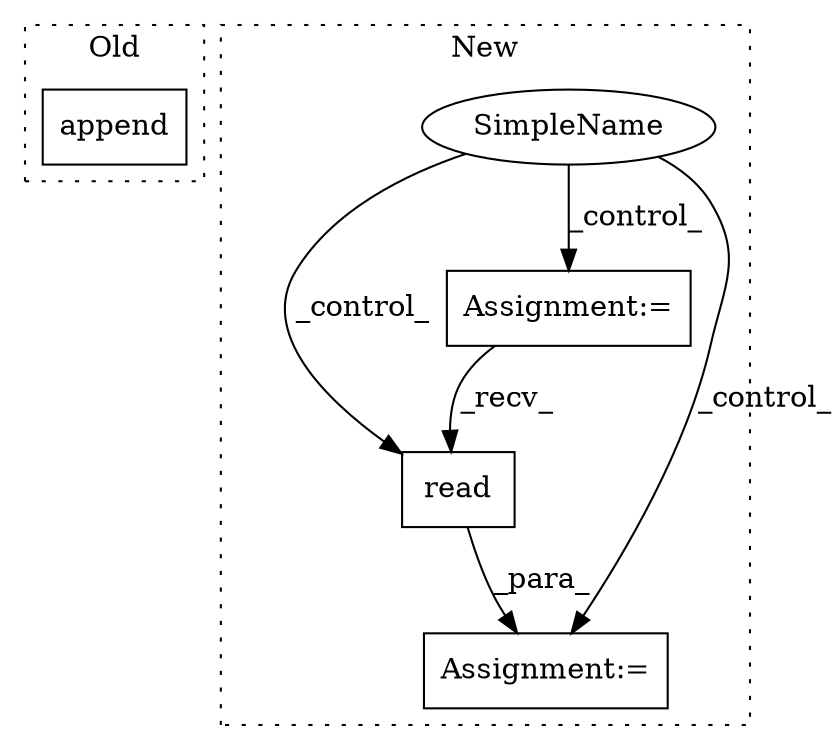 digraph G {
subgraph cluster0 {
1 [label="append" a="32" s="6382,6402" l="7,1" shape="box"];
label = "Old";
style="dotted";
}
subgraph cluster1 {
2 [label="read" a="32" s="6150" l="6" shape="box"];
3 [label="Assignment:=" a="7" s="6144" l="1" shape="box"];
4 [label="SimpleName" a="42" s="" l="" shape="ellipse"];
5 [label="Assignment:=" a="7" s="6116" l="4" shape="box"];
label = "New";
style="dotted";
}
2 -> 3 [label="_para_"];
4 -> 2 [label="_control_"];
4 -> 5 [label="_control_"];
4 -> 3 [label="_control_"];
5 -> 2 [label="_recv_"];
}